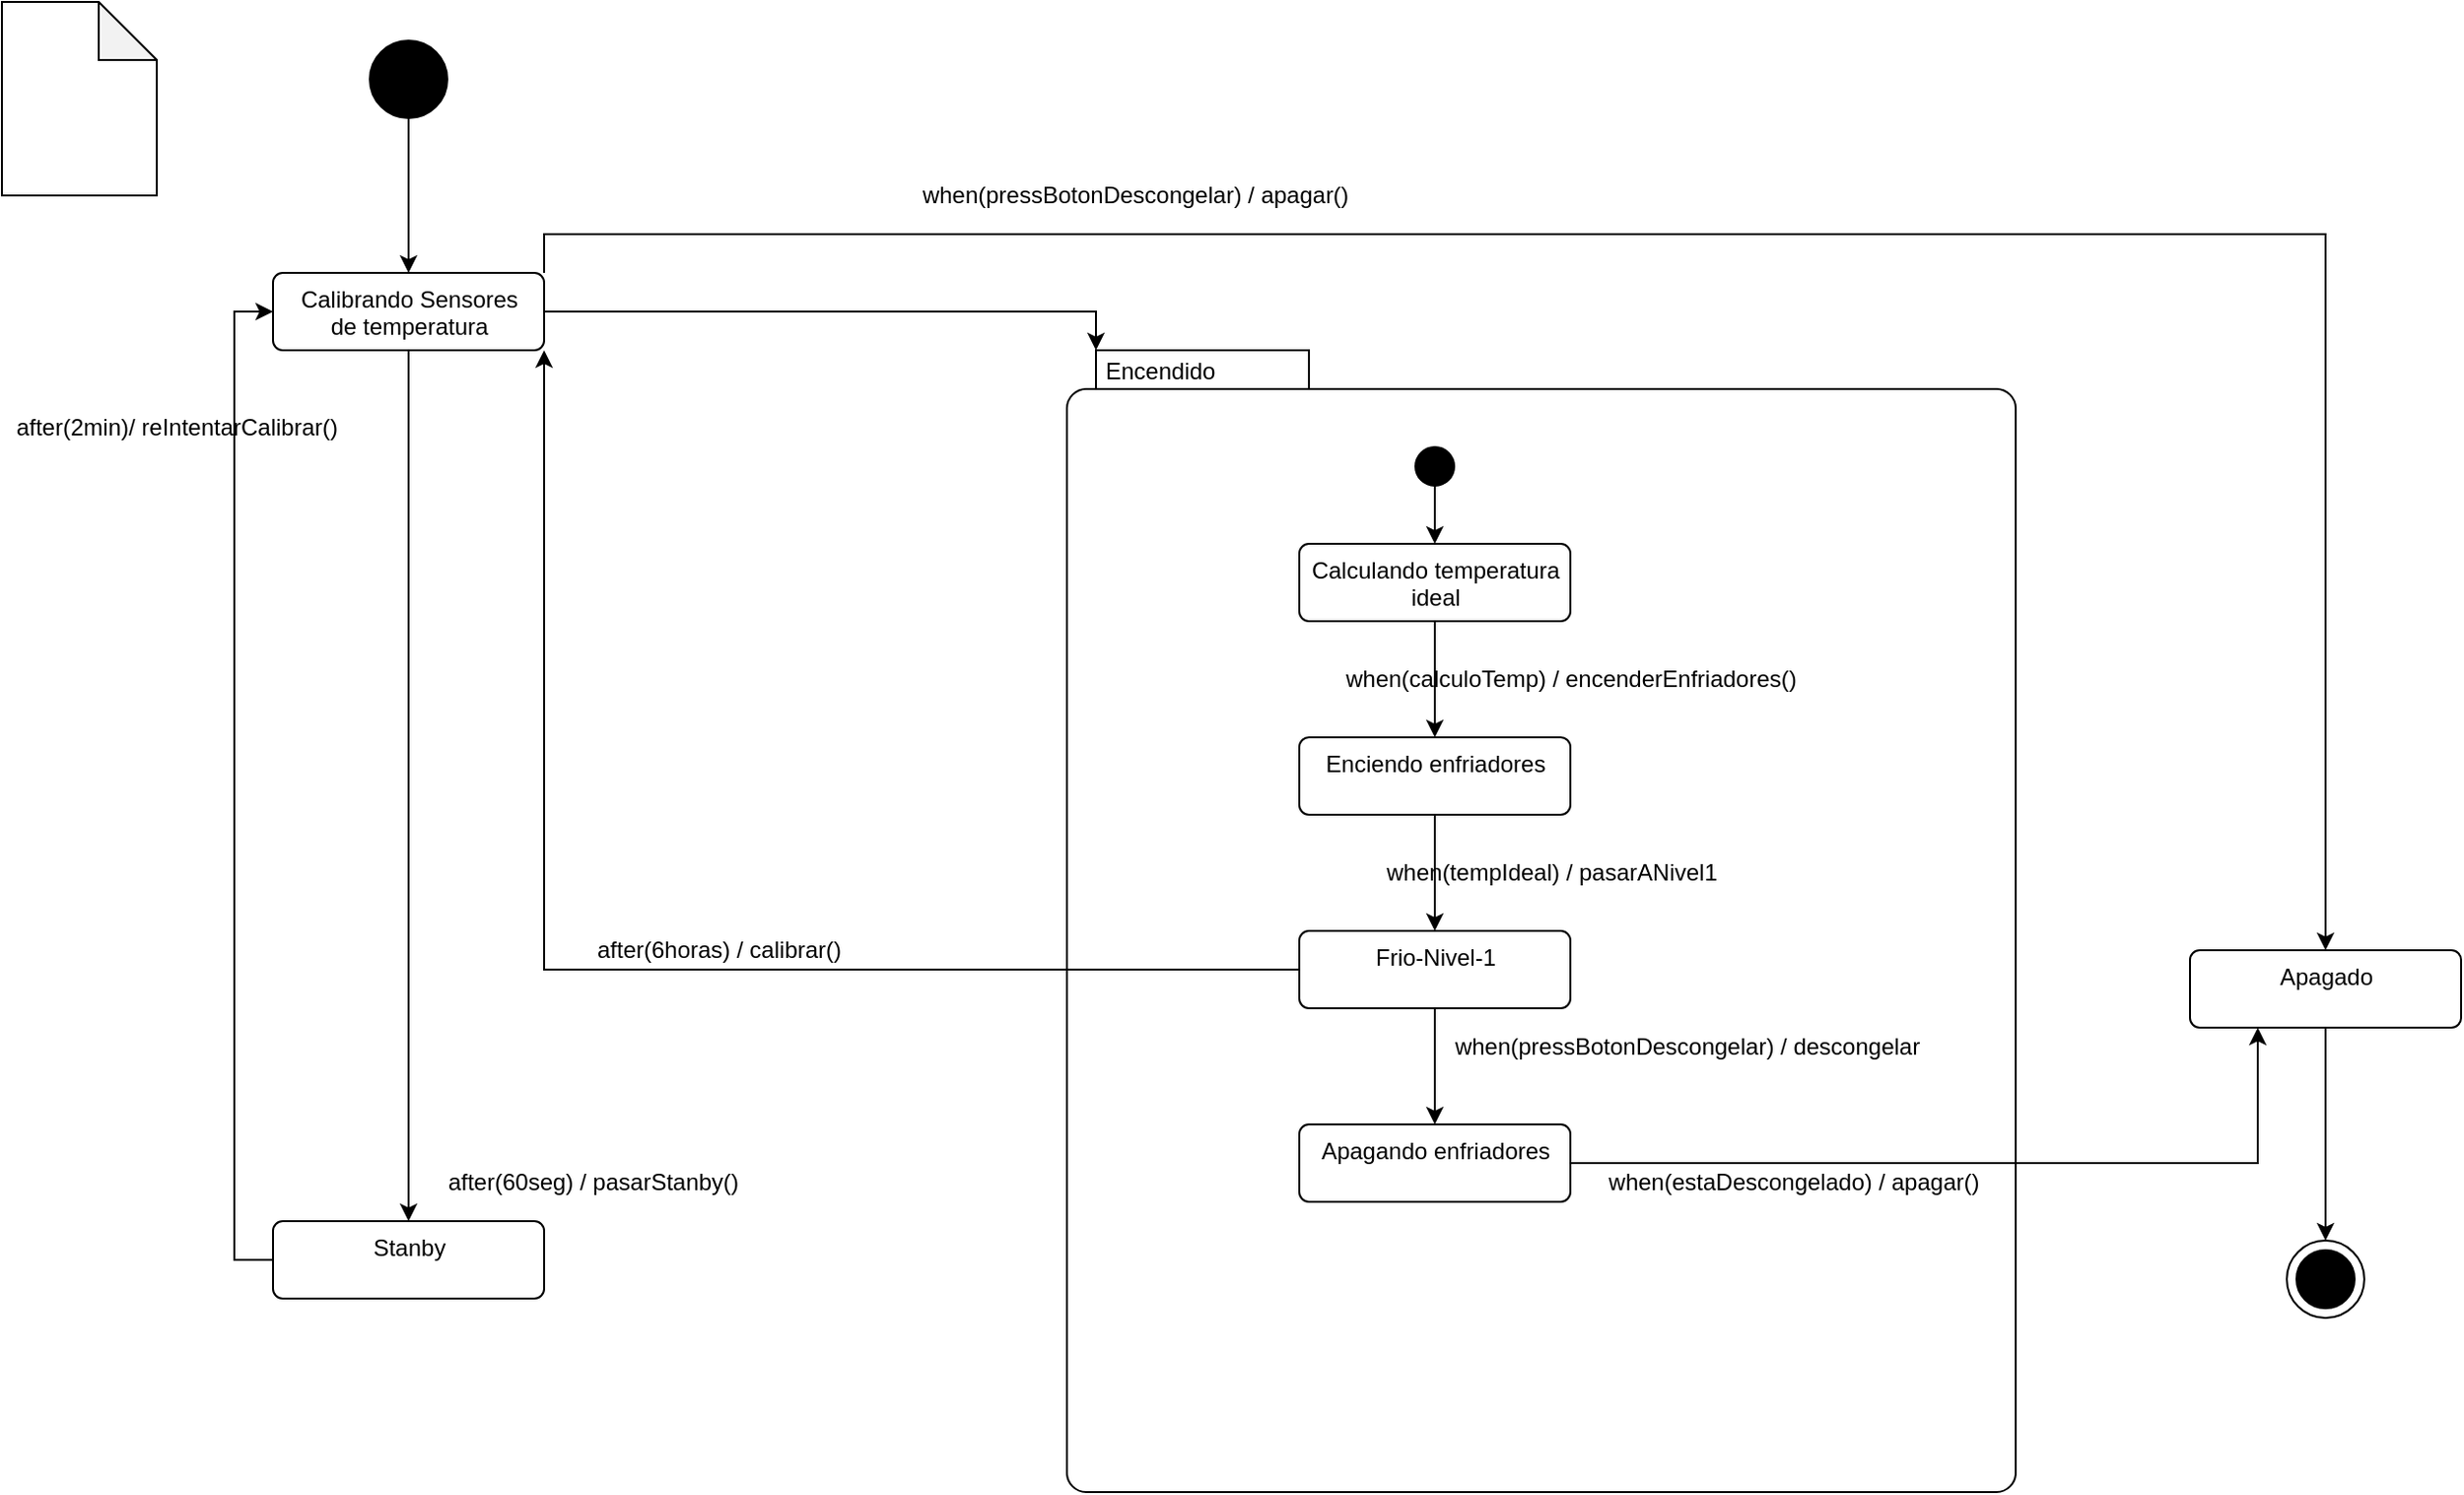 <mxfile version="14.8.0" type="github">
  <diagram name="Page-1" id="58cdce13-f638-feb5-8d6f-7d28b1aa9fa0">
    <mxGraphModel dx="1141" dy="773" grid="1" gridSize="10" guides="1" tooltips="1" connect="1" arrows="1" fold="1" page="1" pageScale="1" pageWidth="1100" pageHeight="850" background="none" math="0" shadow="0">
      <root>
        <mxCell id="0" />
        <mxCell id="1" parent="0" />
        <mxCell id="OIYtAW53aJ4qiRj4OkRY-7" style="edgeStyle=orthogonalEdgeStyle;rounded=0;orthogonalLoop=1;jettySize=auto;html=1;exitX=0.5;exitY=1;exitDx=0;exitDy=0;" edge="1" parent="1" source="OIYtAW53aJ4qiRj4OkRY-1" target="OIYtAW53aJ4qiRj4OkRY-6">
          <mxGeometry relative="1" as="geometry" />
        </mxCell>
        <mxCell id="OIYtAW53aJ4qiRj4OkRY-17" style="edgeStyle=orthogonalEdgeStyle;rounded=0;orthogonalLoop=1;jettySize=auto;html=1;exitX=1;exitY=0.5;exitDx=0;exitDy=0;entryX=0;entryY=0;entryDx=15;entryDy=0;entryPerimeter=0;" edge="1" parent="1" source="OIYtAW53aJ4qiRj4OkRY-1" target="OIYtAW53aJ4qiRj4OkRY-11">
          <mxGeometry relative="1" as="geometry" />
        </mxCell>
        <mxCell id="OIYtAW53aJ4qiRj4OkRY-34" style="edgeStyle=orthogonalEdgeStyle;rounded=0;orthogonalLoop=1;jettySize=auto;html=1;exitX=1;exitY=0;exitDx=0;exitDy=0;" edge="1" parent="1" source="OIYtAW53aJ4qiRj4OkRY-1" target="OIYtAW53aJ4qiRj4OkRY-28">
          <mxGeometry relative="1" as="geometry" />
        </mxCell>
        <mxCell id="OIYtAW53aJ4qiRj4OkRY-1" value="Calibrando Sensores &lt;br&gt;de temperatura" style="html=1;align=center;verticalAlign=top;rounded=1;absoluteArcSize=1;arcSize=10;dashed=0;" vertex="1" parent="1">
          <mxGeometry x="360" y="160" width="140" height="40" as="geometry" />
        </mxCell>
        <mxCell id="OIYtAW53aJ4qiRj4OkRY-5" style="edgeStyle=orthogonalEdgeStyle;rounded=0;orthogonalLoop=1;jettySize=auto;html=1;exitX=0.5;exitY=1;exitDx=0;exitDy=0;entryX=0.5;entryY=0;entryDx=0;entryDy=0;" edge="1" parent="1" source="OIYtAW53aJ4qiRj4OkRY-4" target="OIYtAW53aJ4qiRj4OkRY-1">
          <mxGeometry relative="1" as="geometry" />
        </mxCell>
        <mxCell id="OIYtAW53aJ4qiRj4OkRY-4" value="" style="shape=ellipse;html=1;fillColor=#000000;fontSize=18;fontColor=#ffffff;" vertex="1" parent="1">
          <mxGeometry x="410" y="40" width="40" height="40" as="geometry" />
        </mxCell>
        <mxCell id="OIYtAW53aJ4qiRj4OkRY-9" style="edgeStyle=orthogonalEdgeStyle;rounded=0;orthogonalLoop=1;jettySize=auto;html=1;exitX=0;exitY=0.5;exitDx=0;exitDy=0;entryX=0;entryY=0.5;entryDx=0;entryDy=0;" edge="1" parent="1" source="OIYtAW53aJ4qiRj4OkRY-6" target="OIYtAW53aJ4qiRj4OkRY-1">
          <mxGeometry relative="1" as="geometry" />
        </mxCell>
        <mxCell id="OIYtAW53aJ4qiRj4OkRY-6" value="Stanby" style="html=1;align=center;verticalAlign=top;rounded=1;absoluteArcSize=1;arcSize=10;dashed=0;" vertex="1" parent="1">
          <mxGeometry x="360" y="650" width="140" height="40" as="geometry" />
        </mxCell>
        <mxCell id="OIYtAW53aJ4qiRj4OkRY-8" value="after(60seg) / pasarStanby()" style="text;html=1;align=center;verticalAlign=middle;resizable=0;points=[];autosize=1;strokeColor=none;" vertex="1" parent="1">
          <mxGeometry x="440" y="620" width="170" height="20" as="geometry" />
        </mxCell>
        <mxCell id="OIYtAW53aJ4qiRj4OkRY-10" value="after(2min)/ reIntentarCalibrar()" style="text;html=1;align=center;verticalAlign=middle;resizable=0;points=[];autosize=1;strokeColor=none;" vertex="1" parent="1">
          <mxGeometry x="220" y="230" width="180" height="20" as="geometry" />
        </mxCell>
        <mxCell id="OIYtAW53aJ4qiRj4OkRY-11" value="Encendido" style="shape=mxgraph.sysml.compState;align=left;verticalAlign=top;spacingTop=-3;spacingLeft=18;strokeWidth=1;recursiveResize=0;" vertex="1" parent="1">
          <mxGeometry x="770" y="200" width="490" height="590" as="geometry" />
        </mxCell>
        <mxCell id="OIYtAW53aJ4qiRj4OkRY-21" style="edgeStyle=orthogonalEdgeStyle;rounded=0;orthogonalLoop=1;jettySize=auto;html=1;exitX=0.5;exitY=1;exitDx=0;exitDy=0;entryX=0.5;entryY=0;entryDx=0;entryDy=0;" edge="1" parent="OIYtAW53aJ4qiRj4OkRY-11" source="OIYtAW53aJ4qiRj4OkRY-12" target="OIYtAW53aJ4qiRj4OkRY-20">
          <mxGeometry relative="1" as="geometry" />
        </mxCell>
        <mxCell id="OIYtAW53aJ4qiRj4OkRY-12" value="" style="shape=ellipse;html=1;fillColor=#000000;verticalLabelPosition=bottom;labelBackgroundColor=#ffffff;verticalAlign=top;" vertex="1" parent="OIYtAW53aJ4qiRj4OkRY-11">
          <mxGeometry x="180" y="50" width="20" height="20" as="geometry" />
        </mxCell>
        <mxCell id="OIYtAW53aJ4qiRj4OkRY-23" style="edgeStyle=orthogonalEdgeStyle;rounded=0;orthogonalLoop=1;jettySize=auto;html=1;exitX=0.5;exitY=1;exitDx=0;exitDy=0;entryX=0.5;entryY=0;entryDx=0;entryDy=0;" edge="1" parent="OIYtAW53aJ4qiRj4OkRY-11" source="OIYtAW53aJ4qiRj4OkRY-20" target="OIYtAW53aJ4qiRj4OkRY-22">
          <mxGeometry relative="1" as="geometry" />
        </mxCell>
        <mxCell id="OIYtAW53aJ4qiRj4OkRY-20" value="Calculando temperatura&lt;br&gt;ideal" style="html=1;align=center;verticalAlign=top;rounded=1;absoluteArcSize=1;arcSize=10;dashed=0;" vertex="1" parent="OIYtAW53aJ4qiRj4OkRY-11">
          <mxGeometry x="120" y="100" width="140" height="40" as="geometry" />
        </mxCell>
        <mxCell id="OIYtAW53aJ4qiRj4OkRY-26" style="edgeStyle=orthogonalEdgeStyle;rounded=0;orthogonalLoop=1;jettySize=auto;html=1;exitX=0.5;exitY=1;exitDx=0;exitDy=0;" edge="1" parent="OIYtAW53aJ4qiRj4OkRY-11" source="OIYtAW53aJ4qiRj4OkRY-22" target="OIYtAW53aJ4qiRj4OkRY-25">
          <mxGeometry relative="1" as="geometry" />
        </mxCell>
        <mxCell id="OIYtAW53aJ4qiRj4OkRY-22" value="Enciendo enfriadores" style="html=1;align=center;verticalAlign=top;rounded=1;absoluteArcSize=1;arcSize=10;dashed=0;" vertex="1" parent="OIYtAW53aJ4qiRj4OkRY-11">
          <mxGeometry x="120" y="200" width="140" height="40" as="geometry" />
        </mxCell>
        <mxCell id="OIYtAW53aJ4qiRj4OkRY-24" value="when(calculoTemp) / encenderEnfriadores()" style="text;html=1;align=center;verticalAlign=middle;resizable=0;points=[];autosize=1;strokeColor=none;" vertex="1" parent="OIYtAW53aJ4qiRj4OkRY-11">
          <mxGeometry x="135" y="160" width="250" height="20" as="geometry" />
        </mxCell>
        <mxCell id="OIYtAW53aJ4qiRj4OkRY-30" style="edgeStyle=orthogonalEdgeStyle;rounded=0;orthogonalLoop=1;jettySize=auto;html=1;exitX=0.5;exitY=1;exitDx=0;exitDy=0;entryX=0.5;entryY=0;entryDx=0;entryDy=0;" edge="1" parent="OIYtAW53aJ4qiRj4OkRY-11" source="OIYtAW53aJ4qiRj4OkRY-25" target="OIYtAW53aJ4qiRj4OkRY-29">
          <mxGeometry relative="1" as="geometry" />
        </mxCell>
        <mxCell id="OIYtAW53aJ4qiRj4OkRY-25" value="Frio-Nivel-1" style="html=1;align=center;verticalAlign=top;rounded=1;absoluteArcSize=1;arcSize=10;dashed=0;" vertex="1" parent="OIYtAW53aJ4qiRj4OkRY-11">
          <mxGeometry x="120" y="300" width="140" height="40" as="geometry" />
        </mxCell>
        <mxCell id="OIYtAW53aJ4qiRj4OkRY-27" value="when(tempIdeal) / pasarANivel1" style="text;html=1;align=center;verticalAlign=middle;resizable=0;points=[];autosize=1;strokeColor=none;" vertex="1" parent="OIYtAW53aJ4qiRj4OkRY-11">
          <mxGeometry x="155" y="260" width="190" height="20" as="geometry" />
        </mxCell>
        <mxCell id="OIYtAW53aJ4qiRj4OkRY-29" value="Apagando enfriadores" style="html=1;align=center;verticalAlign=top;rounded=1;absoluteArcSize=1;arcSize=10;dashed=0;" vertex="1" parent="OIYtAW53aJ4qiRj4OkRY-11">
          <mxGeometry x="120" y="400" width="140" height="40" as="geometry" />
        </mxCell>
        <mxCell id="OIYtAW53aJ4qiRj4OkRY-31" value="when(pressBotonDescongelar) / descongelar" style="text;html=1;align=center;verticalAlign=middle;resizable=0;points=[];autosize=1;strokeColor=none;" vertex="1" parent="OIYtAW53aJ4qiRj4OkRY-11">
          <mxGeometry x="190" y="350" width="260" height="20" as="geometry" />
        </mxCell>
        <mxCell id="OIYtAW53aJ4qiRj4OkRY-33" value="when(estaDescongelado) / apagar()" style="text;html=1;align=center;verticalAlign=middle;resizable=0;points=[];autosize=1;strokeColor=none;" vertex="1" parent="OIYtAW53aJ4qiRj4OkRY-11">
          <mxGeometry x="270" y="420" width="210" height="20" as="geometry" />
        </mxCell>
        <mxCell id="OIYtAW53aJ4qiRj4OkRY-39" style="edgeStyle=orthogonalEdgeStyle;rounded=0;orthogonalLoop=1;jettySize=auto;html=1;exitX=0.5;exitY=1;exitDx=0;exitDy=0;" edge="1" parent="1" source="OIYtAW53aJ4qiRj4OkRY-28" target="OIYtAW53aJ4qiRj4OkRY-38">
          <mxGeometry relative="1" as="geometry" />
        </mxCell>
        <mxCell id="OIYtAW53aJ4qiRj4OkRY-28" value="Apagado" style="html=1;align=center;verticalAlign=top;rounded=1;absoluteArcSize=1;arcSize=10;dashed=0;" vertex="1" parent="1">
          <mxGeometry x="1350" y="510" width="140" height="40" as="geometry" />
        </mxCell>
        <mxCell id="OIYtAW53aJ4qiRj4OkRY-32" style="edgeStyle=orthogonalEdgeStyle;rounded=0;orthogonalLoop=1;jettySize=auto;html=1;exitX=1;exitY=0.5;exitDx=0;exitDy=0;entryX=0.25;entryY=1;entryDx=0;entryDy=0;" edge="1" parent="1" source="OIYtAW53aJ4qiRj4OkRY-29" target="OIYtAW53aJ4qiRj4OkRY-28">
          <mxGeometry relative="1" as="geometry" />
        </mxCell>
        <mxCell id="OIYtAW53aJ4qiRj4OkRY-35" value="when(pressBotonDescongelar) / apagar()" style="text;html=1;align=center;verticalAlign=middle;resizable=0;points=[];autosize=1;strokeColor=none;" vertex="1" parent="1">
          <mxGeometry x="685" y="110" width="240" height="20" as="geometry" />
        </mxCell>
        <mxCell id="OIYtAW53aJ4qiRj4OkRY-36" style="edgeStyle=orthogonalEdgeStyle;rounded=0;orthogonalLoop=1;jettySize=auto;html=1;exitX=0;exitY=0.5;exitDx=0;exitDy=0;entryX=1;entryY=1;entryDx=0;entryDy=0;" edge="1" parent="1" source="OIYtAW53aJ4qiRj4OkRY-25" target="OIYtAW53aJ4qiRj4OkRY-1">
          <mxGeometry relative="1" as="geometry" />
        </mxCell>
        <mxCell id="OIYtAW53aJ4qiRj4OkRY-37" value="after(6horas) / calibrar()" style="text;html=1;align=center;verticalAlign=middle;resizable=0;points=[];autosize=1;strokeColor=none;" vertex="1" parent="1">
          <mxGeometry x="520" y="500" width="140" height="20" as="geometry" />
        </mxCell>
        <mxCell id="OIYtAW53aJ4qiRj4OkRY-38" value="" style="shape=mxgraph.sysml.actFinal;html=1;verticalLabelPosition=bottom;labelBackgroundColor=#ffffff;verticalAlign=top;" vertex="1" parent="1">
          <mxGeometry x="1400" y="660" width="40" height="40" as="geometry" />
        </mxCell>
        <mxCell id="OIYtAW53aJ4qiRj4OkRY-40" value="" style="shape=note;whiteSpace=wrap;html=1;backgroundOutline=1;darkOpacity=0.05;" vertex="1" parent="1">
          <mxGeometry x="220" y="20" width="80" height="100" as="geometry" />
        </mxCell>
      </root>
    </mxGraphModel>
  </diagram>
</mxfile>
